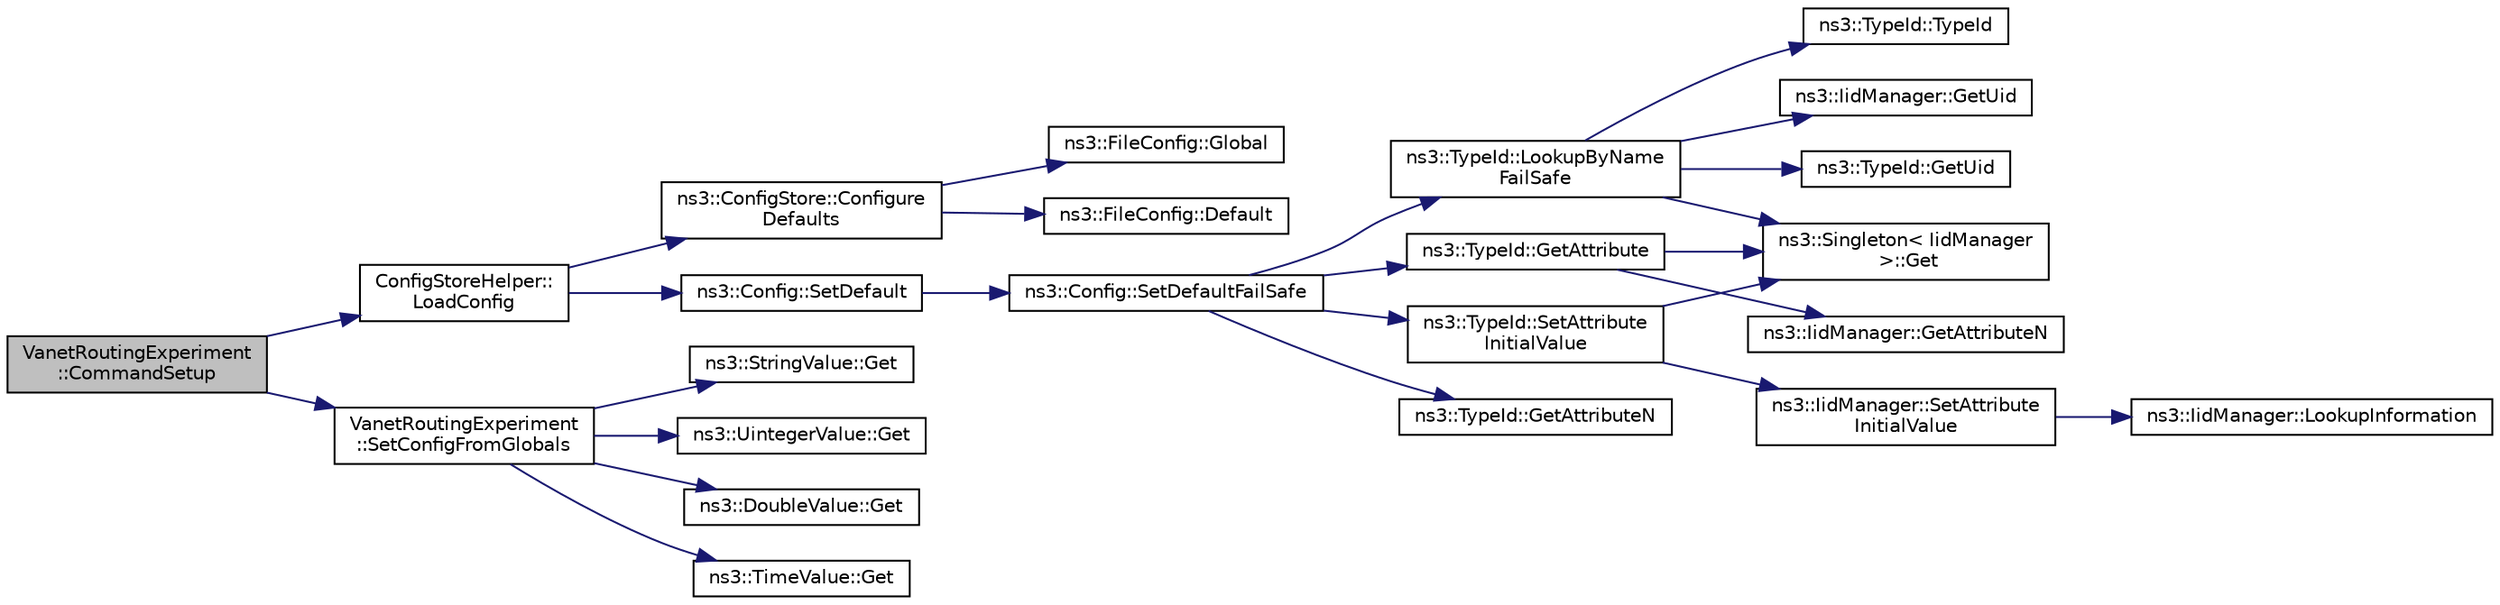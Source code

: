 digraph "VanetRoutingExperiment::CommandSetup"
{
 // LATEX_PDF_SIZE
  edge [fontname="Helvetica",fontsize="10",labelfontname="Helvetica",labelfontsize="10"];
  node [fontname="Helvetica",fontsize="10",shape=record];
  rankdir="LR";
  Node1 [label="VanetRoutingExperiment\l::CommandSetup",height=0.2,width=0.4,color="black", fillcolor="grey75", style="filled", fontcolor="black",tooltip="Run the simulation."];
  Node1 -> Node2 [color="midnightblue",fontsize="10",style="solid",fontname="Helvetica"];
  Node2 [label="ConfigStoreHelper::\lLoadConfig",height=0.2,width=0.4,color="black", fillcolor="white", style="filled",URL="$class_config_store_helper.html#ae554baffed15b2ae8b5fcd1bfcdd1579",tooltip="Loads a saved config-store raw text configuration from a given named file."];
  Node2 -> Node3 [color="midnightblue",fontsize="10",style="solid",fontname="Helvetica"];
  Node3 [label="ns3::ConfigStore::Configure\lDefaults",height=0.2,width=0.4,color="black", fillcolor="white", style="filled",URL="$classns3_1_1_config_store.html#a0a6137574d7c847c3823af8b9d1bb886",tooltip="Configure the default values."];
  Node3 -> Node4 [color="midnightblue",fontsize="10",style="solid",fontname="Helvetica"];
  Node4 [label="ns3::FileConfig::Default",height=0.2,width=0.4,color="black", fillcolor="white", style="filled",URL="$classns3_1_1_file_config.html#ae941d782f2460fc3ac7d7f49c34d0297",tooltip="Load or save the default values."];
  Node3 -> Node5 [color="midnightblue",fontsize="10",style="solid",fontname="Helvetica"];
  Node5 [label="ns3::FileConfig::Global",height=0.2,width=0.4,color="black", fillcolor="white", style="filled",URL="$classns3_1_1_file_config.html#a71bddfbf5768f102190f98c45c320019",tooltip="Load or save the global values."];
  Node2 -> Node6 [color="midnightblue",fontsize="10",style="solid",fontname="Helvetica"];
  Node6 [label="ns3::Config::SetDefault",height=0.2,width=0.4,color="black", fillcolor="white", style="filled",URL="$group__config.html#ga2e7882df849d8ba4aaad31c934c40c06",tooltip=" "];
  Node6 -> Node7 [color="midnightblue",fontsize="10",style="solid",fontname="Helvetica"];
  Node7 [label="ns3::Config::SetDefaultFailSafe",height=0.2,width=0.4,color="black", fillcolor="white", style="filled",URL="$group__config.html#gaf35c9ecdf51c959f397e973f9335de54",tooltip=" "];
  Node7 -> Node8 [color="midnightblue",fontsize="10",style="solid",fontname="Helvetica"];
  Node8 [label="ns3::TypeId::GetAttribute",height=0.2,width=0.4,color="black", fillcolor="white", style="filled",URL="$classns3_1_1_type_id.html#a796434fa73c5e54a9a86f24144d13738",tooltip="Get Attribute information by index."];
  Node8 -> Node9 [color="midnightblue",fontsize="10",style="solid",fontname="Helvetica"];
  Node9 [label="ns3::Singleton\< IidManager\l \>::Get",height=0.2,width=0.4,color="black", fillcolor="white", style="filled",URL="$classns3_1_1_singleton.html#a80a2cd3c25a27ea72add7a9f7a141ffa",tooltip="Get a pointer to the singleton instance."];
  Node8 -> Node10 [color="midnightblue",fontsize="10",style="solid",fontname="Helvetica"];
  Node10 [label="ns3::IidManager::GetAttributeN",height=0.2,width=0.4,color="black", fillcolor="white", style="filled",URL="$classns3_1_1_iid_manager.html#a5420e8cc959a9a111eb6f1519583b49b",tooltip="Get the number of attributes."];
  Node7 -> Node11 [color="midnightblue",fontsize="10",style="solid",fontname="Helvetica"];
  Node11 [label="ns3::TypeId::GetAttributeN",height=0.2,width=0.4,color="black", fillcolor="white", style="filled",URL="$classns3_1_1_type_id.html#a1245644561332f12386451406295a8d8",tooltip="Get the number of attributes."];
  Node7 -> Node12 [color="midnightblue",fontsize="10",style="solid",fontname="Helvetica"];
  Node12 [label="ns3::TypeId::LookupByName\lFailSafe",height=0.2,width=0.4,color="black", fillcolor="white", style="filled",URL="$classns3_1_1_type_id.html#acceab1f57bfe3c3af02130277d409f14",tooltip="Get a TypeId by name."];
  Node12 -> Node13 [color="midnightblue",fontsize="10",style="solid",fontname="Helvetica"];
  Node13 [label="ns3::TypeId::TypeId",height=0.2,width=0.4,color="black", fillcolor="white", style="filled",URL="$classns3_1_1_type_id.html#ab76e26690f1af4f1cffa6a72245e8928",tooltip="Default constructor."];
  Node12 -> Node9 [color="midnightblue",fontsize="10",style="solid",fontname="Helvetica"];
  Node12 -> Node14 [color="midnightblue",fontsize="10",style="solid",fontname="Helvetica"];
  Node14 [label="ns3::IidManager::GetUid",height=0.2,width=0.4,color="black", fillcolor="white", style="filled",URL="$classns3_1_1_iid_manager.html#a57d8582dc3a317229cb74902625c98a0",tooltip="Get a type id by name."];
  Node12 -> Node15 [color="midnightblue",fontsize="10",style="solid",fontname="Helvetica"];
  Node15 [label="ns3::TypeId::GetUid",height=0.2,width=0.4,color="black", fillcolor="white", style="filled",URL="$classns3_1_1_type_id.html#a429535085325d6f926724771446d9047",tooltip="Get the internal id of this TypeId."];
  Node7 -> Node16 [color="midnightblue",fontsize="10",style="solid",fontname="Helvetica"];
  Node16 [label="ns3::TypeId::SetAttribute\lInitialValue",height=0.2,width=0.4,color="black", fillcolor="white", style="filled",URL="$classns3_1_1_type_id.html#a089c146e3e0a805304bee18c976556d7",tooltip="Set the initial value of an Attribute."];
  Node16 -> Node9 [color="midnightblue",fontsize="10",style="solid",fontname="Helvetica"];
  Node16 -> Node17 [color="midnightblue",fontsize="10",style="solid",fontname="Helvetica"];
  Node17 [label="ns3::IidManager::SetAttribute\lInitialValue",height=0.2,width=0.4,color="black", fillcolor="white", style="filled",URL="$classns3_1_1_iid_manager.html#a342b1e699a83fa8f14c7b3cc0409c199",tooltip="Set the initial value of an Attribute."];
  Node17 -> Node18 [color="midnightblue",fontsize="10",style="solid",fontname="Helvetica"];
  Node18 [label="ns3::IidManager::LookupInformation",height=0.2,width=0.4,color="black", fillcolor="white", style="filled",URL="$classns3_1_1_iid_manager.html#a84af06b798b21fa700469a3ac5f65f3f",tooltip="Retrieve the information record for a type."];
  Node1 -> Node19 [color="midnightblue",fontsize="10",style="solid",fontname="Helvetica"];
  Node19 [label="VanetRoutingExperiment\l::SetConfigFromGlobals",height=0.2,width=0.4,color="black", fillcolor="white", style="filled",URL="$class_vanet_routing_experiment.html#ad5c3e299ed298366698f32684a84d4ec",tooltip="Set up configuration parameter from the global variables."];
  Node19 -> Node20 [color="midnightblue",fontsize="10",style="solid",fontname="Helvetica"];
  Node20 [label="ns3::DoubleValue::Get",height=0.2,width=0.4,color="black", fillcolor="white", style="filled",URL="$classns3_1_1_double_value.html#a251a68a5da229923e4cc2d50b6062222",tooltip=" "];
  Node19 -> Node21 [color="midnightblue",fontsize="10",style="solid",fontname="Helvetica"];
  Node21 [label="ns3::TimeValue::Get",height=0.2,width=0.4,color="black", fillcolor="white", style="filled",URL="$classns3_1_1_time_value.html#adf5a08f0eb31965373473d3776c8be98",tooltip=" "];
  Node19 -> Node22 [color="midnightblue",fontsize="10",style="solid",fontname="Helvetica"];
  Node22 [label="ns3::StringValue::Get",height=0.2,width=0.4,color="black", fillcolor="white", style="filled",URL="$classns3_1_1_string_value.html#a6f208c2778fe1c7882e5cb429b8326ae",tooltip=" "];
  Node19 -> Node23 [color="midnightblue",fontsize="10",style="solid",fontname="Helvetica"];
  Node23 [label="ns3::UintegerValue::Get",height=0.2,width=0.4,color="black", fillcolor="white", style="filled",URL="$classns3_1_1_uinteger_value.html#a82f7ad2ff90cfebf9f6292bb6ace0a05",tooltip=" "];
}

